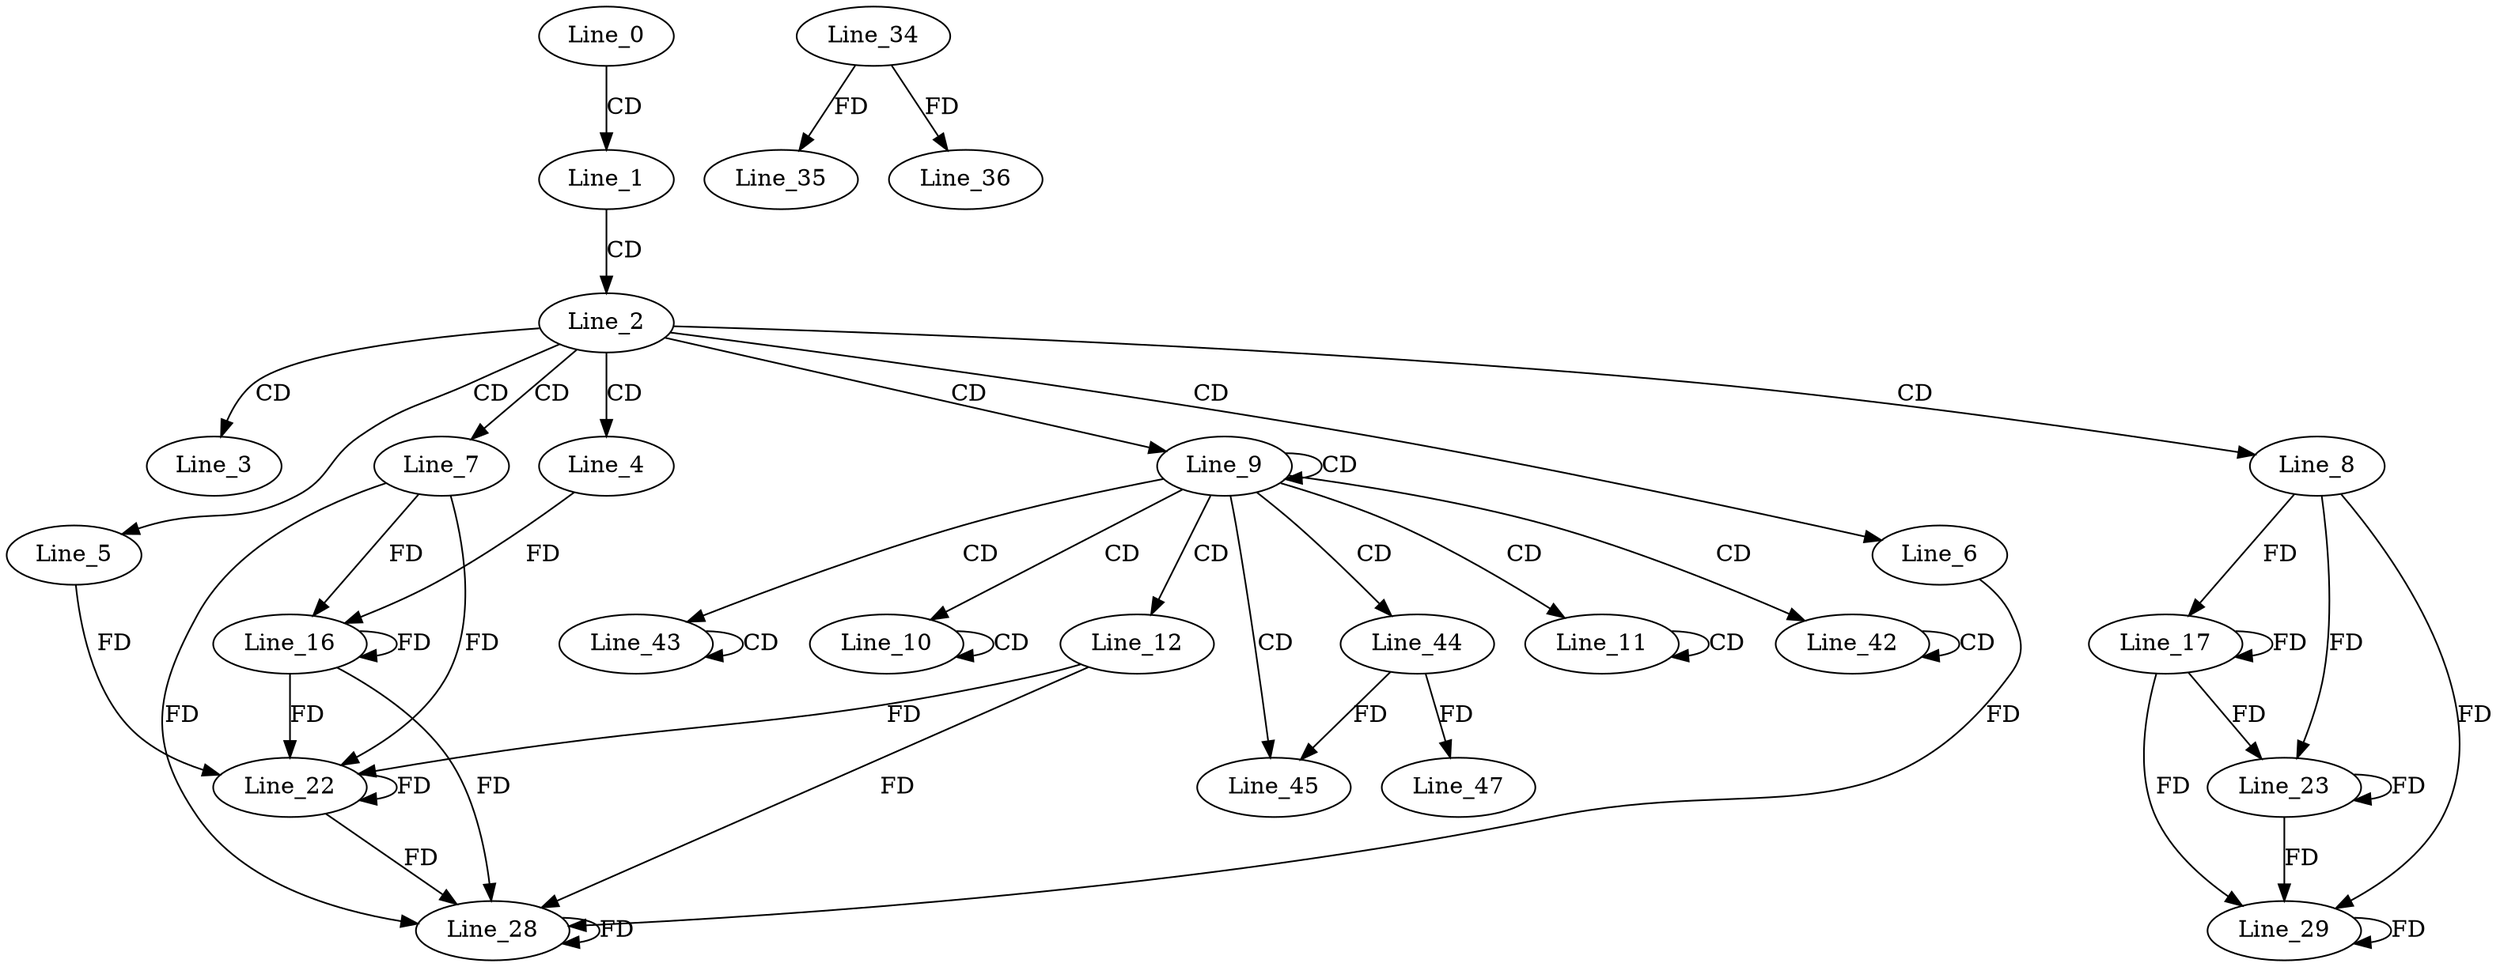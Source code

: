 digraph G {
  Line_0;
  Line_1;
  Line_2;
  Line_3;
  Line_4;
  Line_5;
  Line_6;
  Line_7;
  Line_8;
  Line_9;
  Line_10;
  Line_10;
  Line_11;
  Line_11;
  Line_12;
  Line_16;
  Line_17;
  Line_22;
  Line_23;
  Line_28;
  Line_29;
  Line_34;
  Line_35;
  Line_36;
  Line_36;
  Line_42;
  Line_42;
  Line_43;
  Line_43;
  Line_44;
  Line_45;
  Line_47;
  Line_0 -> Line_1 [ label="CD" ];
  Line_1 -> Line_2 [ label="CD" ];
  Line_2 -> Line_3 [ label="CD" ];
  Line_2 -> Line_4 [ label="CD" ];
  Line_2 -> Line_5 [ label="CD" ];
  Line_2 -> Line_6 [ label="CD" ];
  Line_2 -> Line_7 [ label="CD" ];
  Line_2 -> Line_8 [ label="CD" ];
  Line_2 -> Line_9 [ label="CD" ];
  Line_9 -> Line_9 [ label="CD" ];
  Line_9 -> Line_10 [ label="CD" ];
  Line_10 -> Line_10 [ label="CD" ];
  Line_9 -> Line_11 [ label="CD" ];
  Line_11 -> Line_11 [ label="CD" ];
  Line_9 -> Line_12 [ label="CD" ];
  Line_16 -> Line_16 [ label="FD" ];
  Line_7 -> Line_16 [ label="FD" ];
  Line_4 -> Line_16 [ label="FD" ];
  Line_17 -> Line_17 [ label="FD" ];
  Line_8 -> Line_17 [ label="FD" ];
  Line_16 -> Line_22 [ label="FD" ];
  Line_22 -> Line_22 [ label="FD" ];
  Line_7 -> Line_22 [ label="FD" ];
  Line_5 -> Line_22 [ label="FD" ];
  Line_12 -> Line_22 [ label="FD" ];
  Line_17 -> Line_23 [ label="FD" ];
  Line_23 -> Line_23 [ label="FD" ];
  Line_8 -> Line_23 [ label="FD" ];
  Line_16 -> Line_28 [ label="FD" ];
  Line_22 -> Line_28 [ label="FD" ];
  Line_28 -> Line_28 [ label="FD" ];
  Line_7 -> Line_28 [ label="FD" ];
  Line_6 -> Line_28 [ label="FD" ];
  Line_12 -> Line_28 [ label="FD" ];
  Line_17 -> Line_29 [ label="FD" ];
  Line_23 -> Line_29 [ label="FD" ];
  Line_29 -> Line_29 [ label="FD" ];
  Line_8 -> Line_29 [ label="FD" ];
  Line_34 -> Line_35 [ label="FD" ];
  Line_34 -> Line_36 [ label="FD" ];
  Line_9 -> Line_42 [ label="CD" ];
  Line_42 -> Line_42 [ label="CD" ];
  Line_9 -> Line_43 [ label="CD" ];
  Line_43 -> Line_43 [ label="CD" ];
  Line_9 -> Line_44 [ label="CD" ];
  Line_9 -> Line_45 [ label="CD" ];
  Line_44 -> Line_45 [ label="FD" ];
  Line_44 -> Line_47 [ label="FD" ];
}
